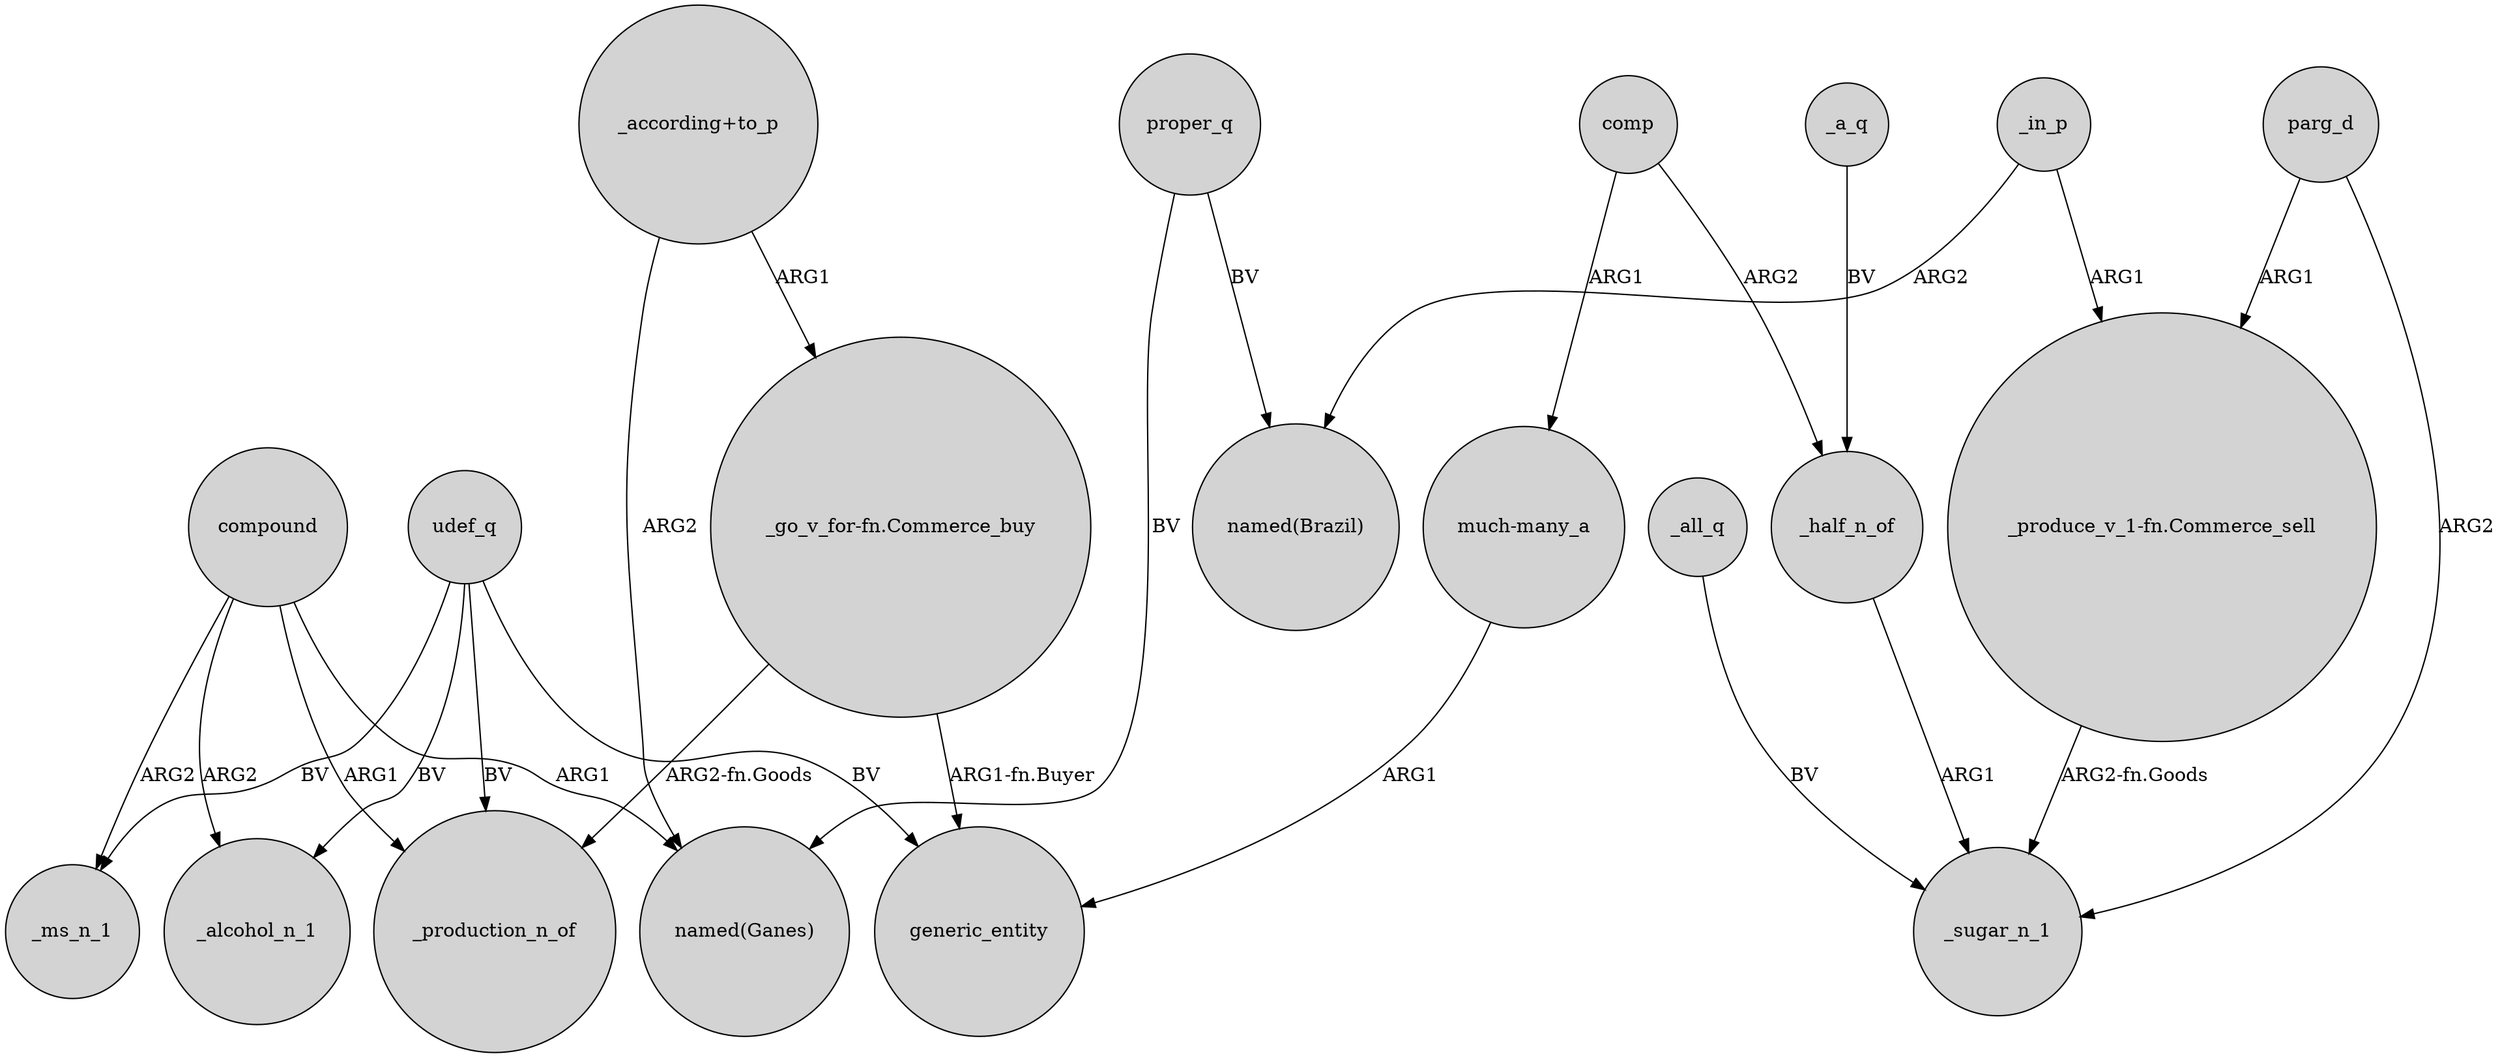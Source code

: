 digraph {
	node [shape=circle style=filled]
	udef_q -> _alcohol_n_1 [label=BV]
	_a_q -> _half_n_of [label=BV]
	compound -> _ms_n_1 [label=ARG2]
	compound -> _alcohol_n_1 [label=ARG2]
	compound -> "named(Ganes)" [label=ARG1]
	_in_p -> "_produce_v_1-fn.Commerce_sell" [label=ARG1]
	_all_q -> _sugar_n_1 [label=BV]
	udef_q -> generic_entity [label=BV]
	comp -> _half_n_of [label=ARG2]
	parg_d -> _sugar_n_1 [label=ARG2]
	comp -> "much-many_a" [label=ARG1]
	"much-many_a" -> generic_entity [label=ARG1]
	proper_q -> "named(Ganes)" [label=BV]
	"_go_v_for-fn.Commerce_buy" -> generic_entity [label="ARG1-fn.Buyer"]
	udef_q -> _ms_n_1 [label=BV]
	proper_q -> "named(Brazil)" [label=BV]
	parg_d -> "_produce_v_1-fn.Commerce_sell" [label=ARG1]
	"_produce_v_1-fn.Commerce_sell" -> _sugar_n_1 [label="ARG2-fn.Goods"]
	"_according+to_p" -> "named(Ganes)" [label=ARG2]
	"_go_v_for-fn.Commerce_buy" -> _production_n_of [label="ARG2-fn.Goods"]
	"_according+to_p" -> "_go_v_for-fn.Commerce_buy" [label=ARG1]
	_half_n_of -> _sugar_n_1 [label=ARG1]
	udef_q -> _production_n_of [label=BV]
	compound -> _production_n_of [label=ARG1]
	_in_p -> "named(Brazil)" [label=ARG2]
}
